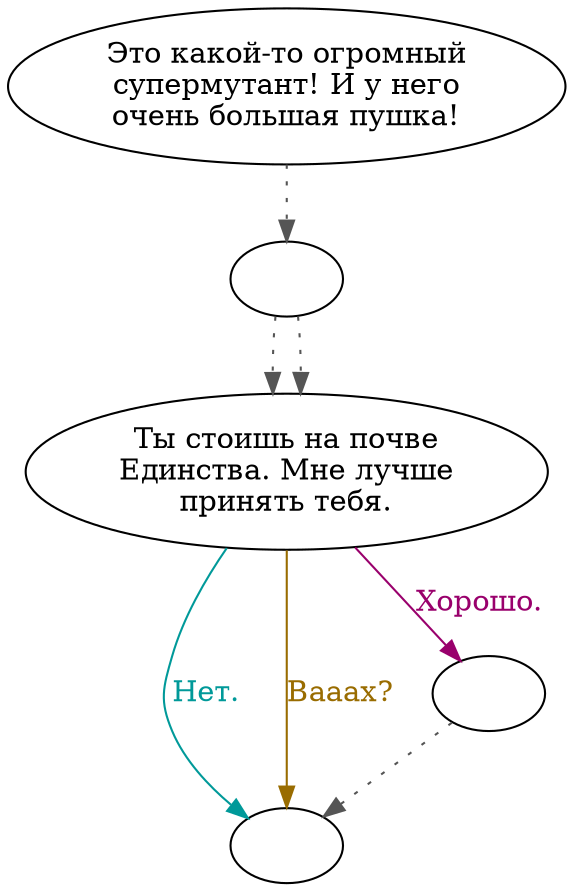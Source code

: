 digraph super {
  "start" [style=filled       fillcolor="#FFFFFF"       color="#000000"]
  "start" -> "do_dialogue" [style=dotted color="#555555"]
  "start" [label="Это какой-то огромный\nсупермутант! И у него\nочень большая пушка!"]
  "do_dialogue" [style=filled       fillcolor="#FFFFFF"       color="#000000"]
  "do_dialogue" -> "super00" [style=dotted color="#555555"]
  "do_dialogue" -> "super00" [style=dotted color="#555555"]
  "do_dialogue" [label=""]
  "supercbt" [style=filled       fillcolor="#FFFFFF"       color="#000000"]
  "supercbt" [label=""]
  "superx" [style=filled       fillcolor="#FFFFFF"       color="#000000"]
  "superx" -> "supercbt" [style=dotted color="#555555"]
  "superx" [label=""]
  "super00" [style=filled       fillcolor="#FFFFFF"       color="#000000"]
  "super00" [label="Ты стоишь на почве\nЕдинства. Мне лучше\nпринять тебя."]
  "super00" -> "superx" [label="Хорошо." color="#99006C" fontcolor="#99006C"]
  "super00" -> "supercbt" [label="Нет." color="#009999" fontcolor="#009999"]
  "super00" -> "supercbt" [label="Вааах?" color="#996C00" fontcolor="#996C00"]
}